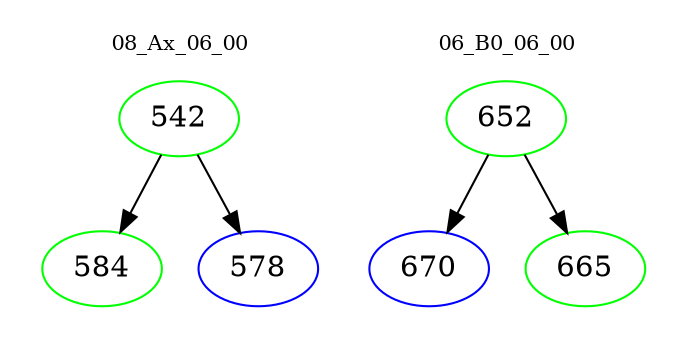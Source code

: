 digraph{
subgraph cluster_0 {
color = white
label = "08_Ax_06_00";
fontsize=10;
T0_542 [label="542", color="green"]
T0_542 -> T0_584 [color="black"]
T0_584 [label="584", color="green"]
T0_542 -> T0_578 [color="black"]
T0_578 [label="578", color="blue"]
}
subgraph cluster_1 {
color = white
label = "06_B0_06_00";
fontsize=10;
T1_652 [label="652", color="green"]
T1_652 -> T1_670 [color="black"]
T1_670 [label="670", color="blue"]
T1_652 -> T1_665 [color="black"]
T1_665 [label="665", color="green"]
}
}
